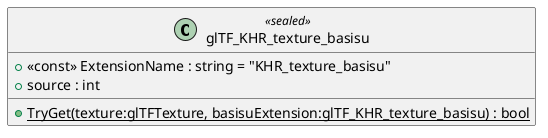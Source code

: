 @startuml
class glTF_KHR_texture_basisu <<sealed>> {
    + <<const>> ExtensionName : string = "KHR_texture_basisu"
    + source : int
    + {static} TryGet(texture:glTFTexture, basisuExtension:glTF_KHR_texture_basisu) : bool
}
@enduml

